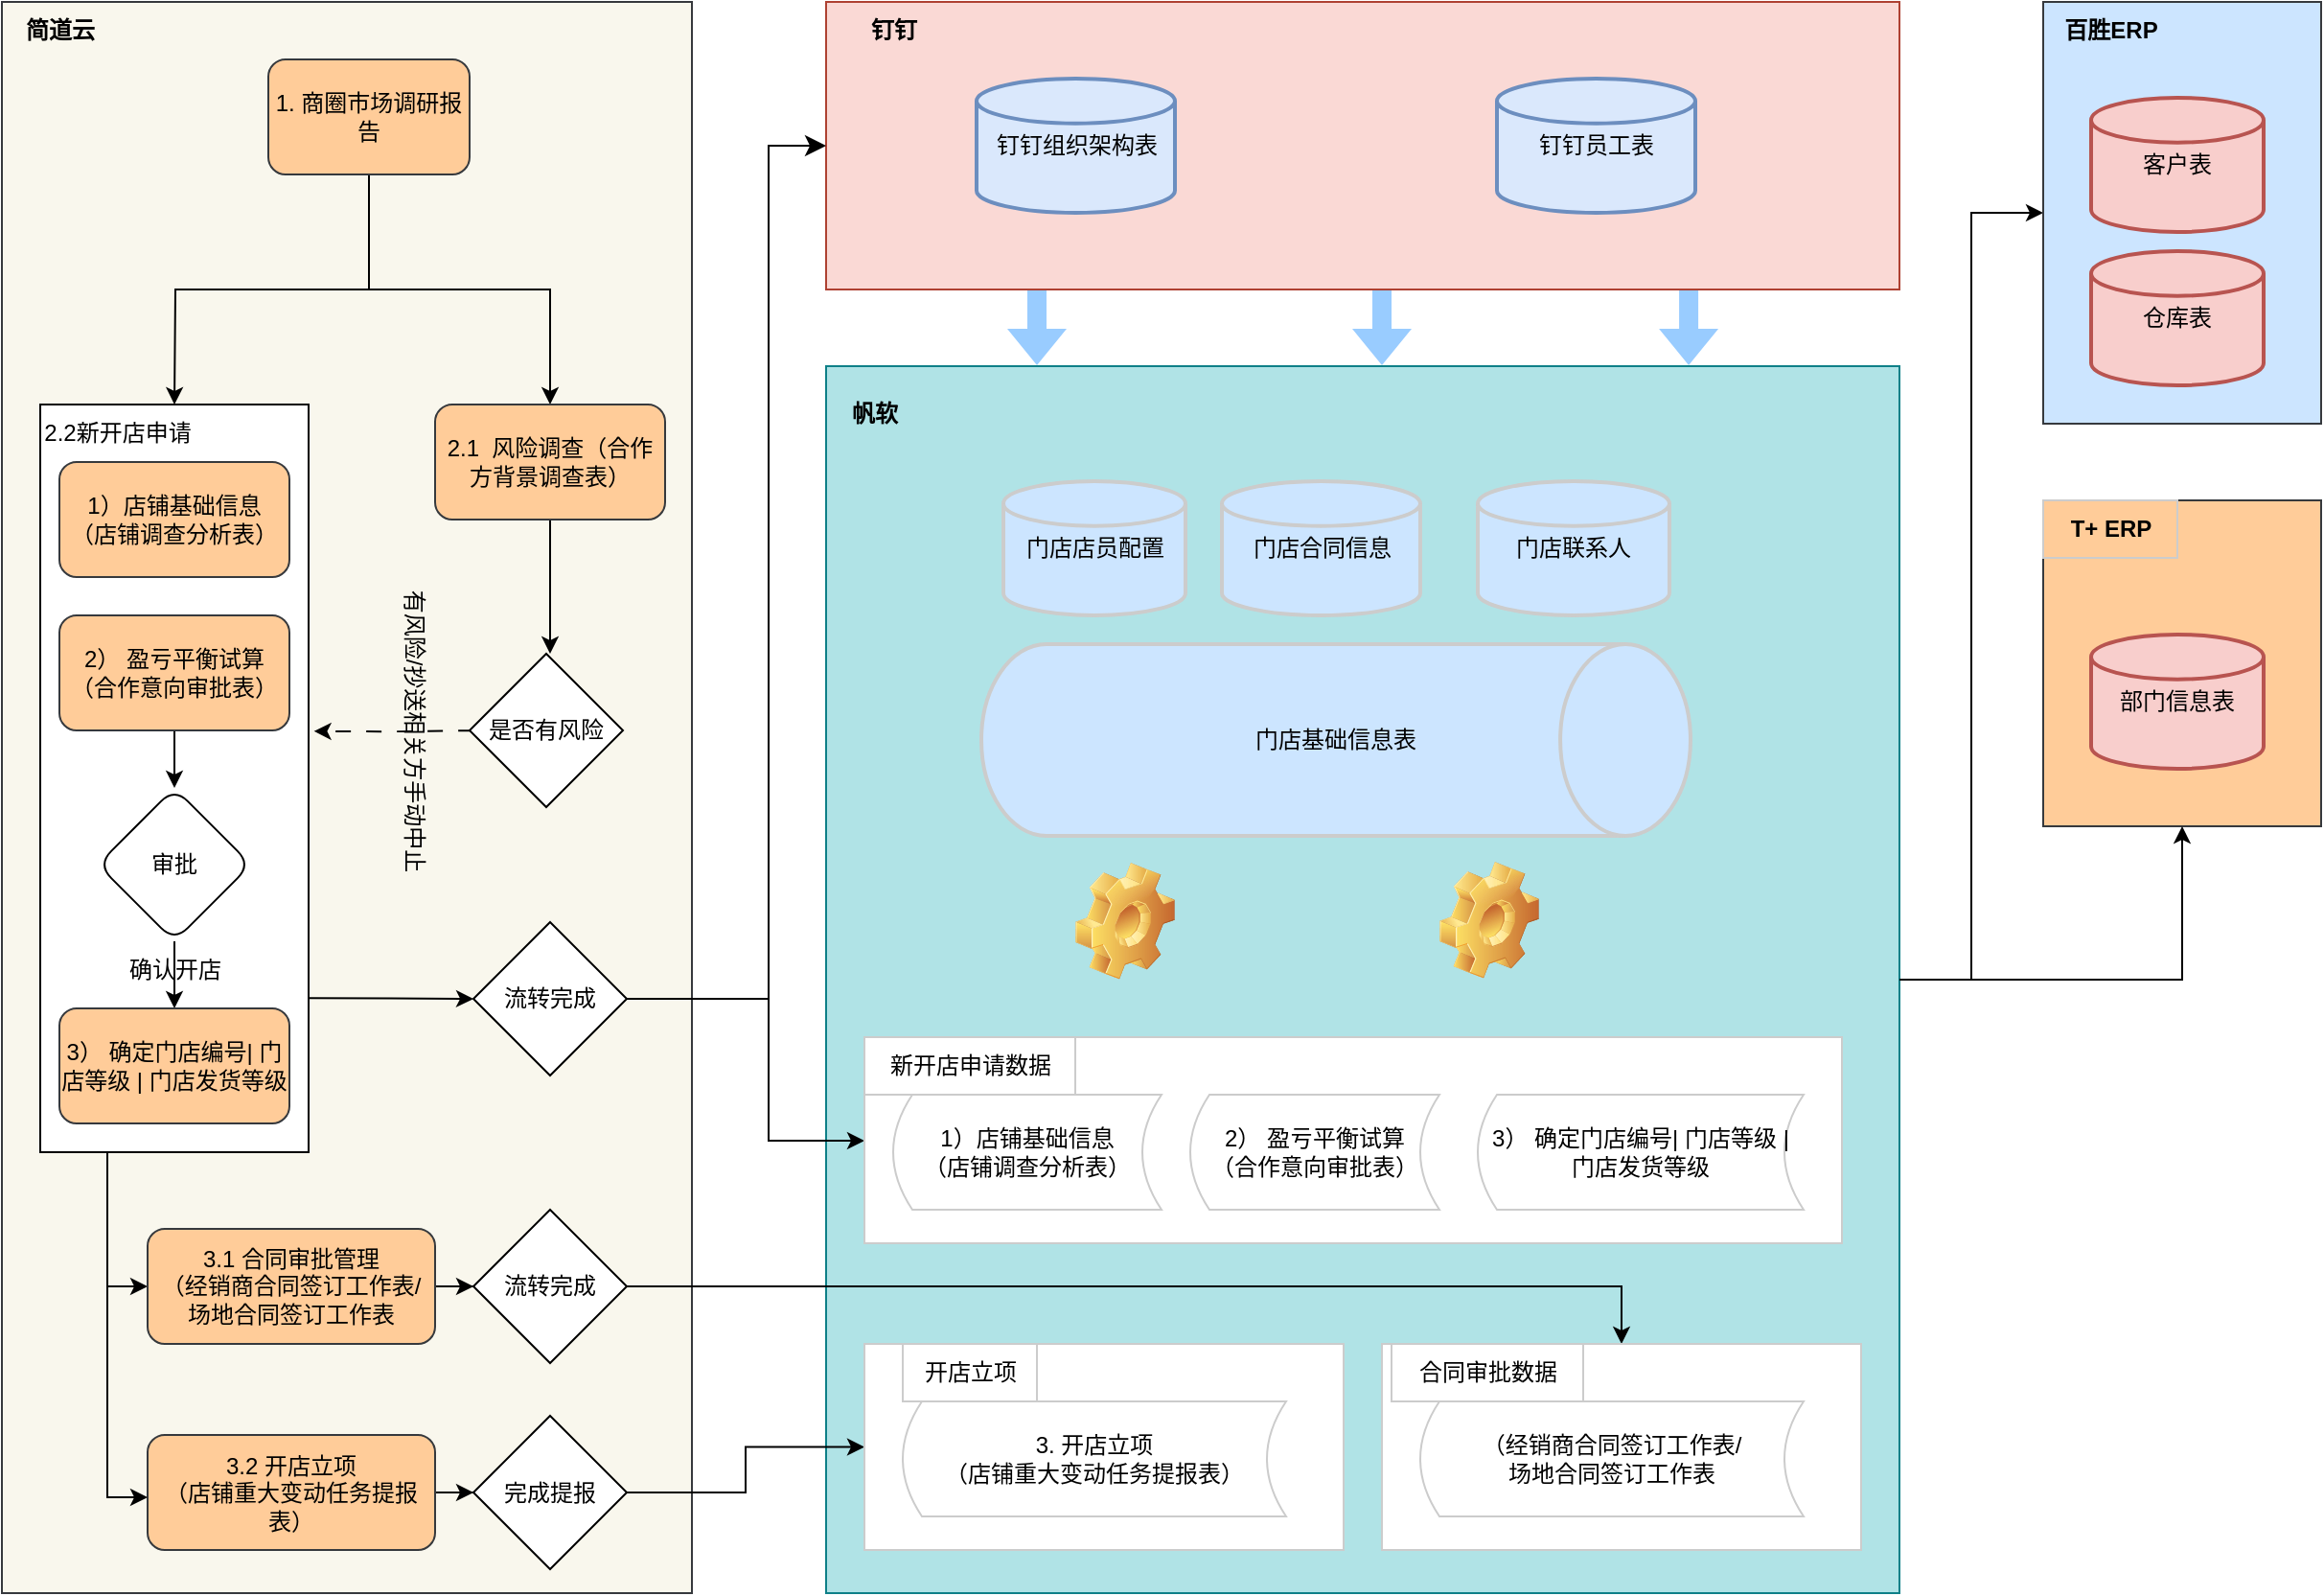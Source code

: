 <mxfile version="24.4.13" type="github">
  <diagram name="Page-1" id="SlPPZgfnaXLjOwniqgNr">
    <mxGraphModel dx="1532" dy="888" grid="1" gridSize="10" guides="1" tooltips="1" connect="1" arrows="1" fold="1" page="1" pageScale="1" pageWidth="827" pageHeight="1169" math="0" shadow="0">
      <root>
        <mxCell id="0" />
        <mxCell id="1" parent="0" />
        <mxCell id="0XKQ3m4j26IBJblmZRhE-9" value="" style="rounded=0;whiteSpace=wrap;html=1;fillColor=#f9f7ed;strokeColor=#36393d;" vertex="1" parent="1">
          <mxGeometry width="360" height="830" as="geometry" />
        </mxCell>
        <mxCell id="0XKQ3m4j26IBJblmZRhE-10" value="简道云" style="text;html=1;align=center;verticalAlign=middle;resizable=0;points=[];autosize=1;strokeColor=none;fillColor=none;fontStyle=1" vertex="1" parent="1">
          <mxGeometry width="60" height="30" as="geometry" />
        </mxCell>
        <mxCell id="0XKQ3m4j26IBJblmZRhE-28" value="" style="edgeStyle=orthogonalEdgeStyle;rounded=0;orthogonalLoop=1;jettySize=auto;html=1;exitX=0.5;exitY=1;exitDx=0;exitDy=0;" edge="1" parent="1" source="0XKQ3m4j26IBJblmZRhE-12" target="0XKQ3m4j26IBJblmZRhE-14">
          <mxGeometry relative="1" as="geometry">
            <mxPoint x="285" y="90" as="targetPoint" />
          </mxGeometry>
        </mxCell>
        <mxCell id="0XKQ3m4j26IBJblmZRhE-29" value="" style="edgeStyle=orthogonalEdgeStyle;rounded=0;orthogonalLoop=1;jettySize=auto;html=1;exitX=0.5;exitY=1;exitDx=0;exitDy=0;" edge="1" parent="1" source="0XKQ3m4j26IBJblmZRhE-12">
          <mxGeometry relative="1" as="geometry">
            <mxPoint x="90" y="210" as="targetPoint" />
          </mxGeometry>
        </mxCell>
        <mxCell id="0XKQ3m4j26IBJblmZRhE-12" value="1. 商圈市场调研报告" style="rounded=1;whiteSpace=wrap;html=1;fillColor=#ffcc99;strokeColor=#36393d;" vertex="1" parent="1">
          <mxGeometry x="139" y="30" width="105" height="60" as="geometry" />
        </mxCell>
        <mxCell id="0XKQ3m4j26IBJblmZRhE-42" value="" style="edgeStyle=orthogonalEdgeStyle;rounded=0;orthogonalLoop=1;jettySize=auto;html=1;" edge="1" parent="1" source="0XKQ3m4j26IBJblmZRhE-14">
          <mxGeometry relative="1" as="geometry">
            <mxPoint x="286" y="340" as="targetPoint" />
          </mxGeometry>
        </mxCell>
        <mxCell id="0XKQ3m4j26IBJblmZRhE-14" value="2.1&amp;nbsp; 风险调查（合作方背景调查表）" style="rounded=1;whiteSpace=wrap;html=1;fillColor=#ffcc99;strokeColor=#36393d;" vertex="1" parent="1">
          <mxGeometry x="226" y="210" width="120" height="60" as="geometry" />
        </mxCell>
        <mxCell id="0XKQ3m4j26IBJblmZRhE-15" value="" style="edgeStyle=orthogonalEdgeStyle;rounded=0;orthogonalLoop=1;jettySize=auto;html=1;" edge="1" parent="1">
          <mxGeometry relative="1" as="geometry">
            <mxPoint x="90.0" y="270" as="sourcePoint" />
          </mxGeometry>
        </mxCell>
        <mxCell id="0XKQ3m4j26IBJblmZRhE-119" value="" style="edgeStyle=orthogonalEdgeStyle;rounded=0;orthogonalLoop=1;jettySize=auto;html=1;" edge="1" parent="1" source="0XKQ3m4j26IBJblmZRhE-20" target="0XKQ3m4j26IBJblmZRhE-22">
          <mxGeometry relative="1" as="geometry">
            <mxPoint x="1070.0" y="510" as="targetPoint" />
          </mxGeometry>
        </mxCell>
        <mxCell id="0XKQ3m4j26IBJblmZRhE-20" value="" style="rounded=0;whiteSpace=wrap;html=1;fillColor=#b0e3e6;strokeColor=#0e8088;" vertex="1" parent="1">
          <mxGeometry x="430" y="190" width="560" height="640" as="geometry" />
        </mxCell>
        <mxCell id="0XKQ3m4j26IBJblmZRhE-21" value="帆软" style="text;html=1;align=center;verticalAlign=middle;resizable=0;points=[];autosize=1;strokeColor=none;fillColor=none;fontStyle=1" vertex="1" parent="1">
          <mxGeometry x="430" y="200" width="50" height="30" as="geometry" />
        </mxCell>
        <mxCell id="0XKQ3m4j26IBJblmZRhE-22" value="" style="rounded=0;whiteSpace=wrap;html=1;fillColor=#cce5ff;strokeColor=#36393d;" vertex="1" parent="1">
          <mxGeometry x="1065" width="145" height="220" as="geometry" />
        </mxCell>
        <mxCell id="0XKQ3m4j26IBJblmZRhE-23" value="百胜ERP" style="text;html=1;align=center;verticalAlign=middle;resizable=0;points=[];autosize=1;strokeColor=none;fillColor=none;fontStyle=1" vertex="1" parent="1">
          <mxGeometry x="1065" width="70" height="30" as="geometry" />
        </mxCell>
        <mxCell id="0XKQ3m4j26IBJblmZRhE-24" value="" style="rounded=0;whiteSpace=wrap;html=1;strokeColor=#36393d;fillColor=#ffcc99;" vertex="1" parent="1">
          <mxGeometry x="1065" y="260" width="145" height="170" as="geometry" />
        </mxCell>
        <mxCell id="0XKQ3m4j26IBJblmZRhE-25" value="T+ ERP" style="text;html=1;align=center;verticalAlign=middle;resizable=0;points=[];autosize=1;strokeColor=#CCCCCC;fillColor=none;fontStyle=1" vertex="1" parent="1">
          <mxGeometry x="1065" y="260" width="70" height="30" as="geometry" />
        </mxCell>
        <mxCell id="0XKQ3m4j26IBJblmZRhE-48" value="" style="edgeStyle=orthogonalEdgeStyle;rounded=0;orthogonalLoop=1;jettySize=auto;html=1;entryX=0;entryY=0.5;entryDx=0;entryDy=0;exitX=0.25;exitY=1;exitDx=0;exitDy=0;" edge="1" parent="1" source="0XKQ3m4j26IBJblmZRhE-30" target="0XKQ3m4j26IBJblmZRhE-77">
          <mxGeometry relative="1" as="geometry">
            <mxPoint x="40" y="700" as="targetPoint" />
          </mxGeometry>
        </mxCell>
        <mxCell id="0XKQ3m4j26IBJblmZRhE-52" style="edgeStyle=orthogonalEdgeStyle;rounded=0;orthogonalLoop=1;jettySize=auto;html=1;exitX=1.002;exitY=0.794;exitDx=0;exitDy=0;entryX=0;entryY=0.5;entryDx=0;entryDy=0;exitPerimeter=0;" edge="1" parent="1" source="0XKQ3m4j26IBJblmZRhE-30">
          <mxGeometry relative="1" as="geometry">
            <mxPoint x="246" y="520" as="targetPoint" />
          </mxGeometry>
        </mxCell>
        <mxCell id="0XKQ3m4j26IBJblmZRhE-30" value="" style="html=1;whiteSpace=wrap;" vertex="1" parent="1">
          <mxGeometry x="20" y="210" width="140" height="390" as="geometry" />
        </mxCell>
        <mxCell id="0XKQ3m4j26IBJblmZRhE-31" value="1）店铺基础信息&lt;div&gt;（店铺调查分析表）&lt;/div&gt;" style="rounded=1;whiteSpace=wrap;html=1;fillColor=#ffcc99;strokeColor=#36393d;" vertex="1" parent="1">
          <mxGeometry x="30" y="240" width="120" height="60" as="geometry" />
        </mxCell>
        <mxCell id="0XKQ3m4j26IBJblmZRhE-37" value="" style="edgeStyle=orthogonalEdgeStyle;rounded=0;orthogonalLoop=1;jettySize=auto;html=1;" edge="1" parent="1" source="0XKQ3m4j26IBJblmZRhE-32" target="0XKQ3m4j26IBJblmZRhE-36">
          <mxGeometry relative="1" as="geometry" />
        </mxCell>
        <mxCell id="0XKQ3m4j26IBJblmZRhE-32" value="2） 盈亏平衡试算&lt;br&gt;（合作意向审批表）" style="rounded=1;whiteSpace=wrap;html=1;fillColor=#ffcc99;strokeColor=#36393d;" vertex="1" parent="1">
          <mxGeometry x="30" y="320" width="120" height="60" as="geometry" />
        </mxCell>
        <mxCell id="0XKQ3m4j26IBJblmZRhE-34" value="2.2新开店申请" style="text;html=1;align=center;verticalAlign=middle;resizable=0;points=[];autosize=1;strokeColor=none;fillColor=none;" vertex="1" parent="1">
          <mxGeometry x="10" y="210" width="100" height="30" as="geometry" />
        </mxCell>
        <mxCell id="0XKQ3m4j26IBJblmZRhE-39" value="" style="edgeStyle=orthogonalEdgeStyle;rounded=0;orthogonalLoop=1;jettySize=auto;html=1;" edge="1" parent="1" source="0XKQ3m4j26IBJblmZRhE-36" target="0XKQ3m4j26IBJblmZRhE-38">
          <mxGeometry relative="1" as="geometry" />
        </mxCell>
        <mxCell id="0XKQ3m4j26IBJblmZRhE-36" value="审批" style="rhombus;whiteSpace=wrap;html=1;rounded=1;" vertex="1" parent="1">
          <mxGeometry x="50" y="410" width="80" height="80" as="geometry" />
        </mxCell>
        <mxCell id="0XKQ3m4j26IBJblmZRhE-38" value="3） 确定门店编号| 门店等级 | 门店发货等级" style="rounded=1;whiteSpace=wrap;html=1;fillColor=#ffcc99;strokeColor=#36393d;" vertex="1" parent="1">
          <mxGeometry x="30" y="525" width="120" height="60" as="geometry" />
        </mxCell>
        <mxCell id="0XKQ3m4j26IBJblmZRhE-40" value="确认开店" style="text;html=1;align=center;verticalAlign=middle;resizable=0;points=[];autosize=1;strokeColor=none;fillColor=none;" vertex="1" parent="1">
          <mxGeometry x="55" y="490" width="70" height="30" as="geometry" />
        </mxCell>
        <mxCell id="0XKQ3m4j26IBJblmZRhE-44" value="" style="edgeStyle=orthogonalEdgeStyle;rounded=0;orthogonalLoop=1;jettySize=auto;html=1;entryX=1.02;entryY=0.437;entryDx=0;entryDy=0;entryPerimeter=0;dashed=1;dashPattern=8 8;" edge="1" parent="1" target="0XKQ3m4j26IBJblmZRhE-30">
          <mxGeometry relative="1" as="geometry">
            <mxPoint x="246.067" y="380.067" as="sourcePoint" />
            <mxPoint x="240" y="510" as="targetPoint" />
          </mxGeometry>
        </mxCell>
        <mxCell id="0XKQ3m4j26IBJblmZRhE-45" value="有风险/抄送相关方手动中止" style="text;html=1;align=center;verticalAlign=middle;resizable=0;points=[];autosize=1;strokeColor=none;fillColor=none;rotation=90;" vertex="1" parent="1">
          <mxGeometry x="130" y="365" width="170" height="30" as="geometry" />
        </mxCell>
        <mxCell id="0XKQ3m4j26IBJblmZRhE-50" value="" style="edgeStyle=orthogonalEdgeStyle;rounded=0;orthogonalLoop=1;jettySize=auto;html=1;exitX=1;exitY=0.5;exitDx=0;exitDy=0;" edge="1" parent="1" source="0XKQ3m4j26IBJblmZRhE-53" target="0XKQ3m4j26IBJblmZRhE-49">
          <mxGeometry relative="1" as="geometry">
            <mxPoint x="160" y="700" as="sourcePoint" />
          </mxGeometry>
        </mxCell>
        <mxCell id="0XKQ3m4j26IBJblmZRhE-113" value="" style="edgeStyle=orthogonalEdgeStyle;rounded=0;orthogonalLoop=1;jettySize=auto;html=1;" edge="1" parent="1" source="0XKQ3m4j26IBJblmZRhE-49" target="0XKQ3m4j26IBJblmZRhE-71">
          <mxGeometry relative="1" as="geometry" />
        </mxCell>
        <mxCell id="0XKQ3m4j26IBJblmZRhE-49" value="完成提报" style="rhombus;whiteSpace=wrap;html=1;rounded=0;" vertex="1" parent="1">
          <mxGeometry x="246" y="737.5" width="80" height="80" as="geometry" />
        </mxCell>
        <mxCell id="0XKQ3m4j26IBJblmZRhE-53" value="3.2 开店立项&lt;div&gt;（店铺重大变动任务提报表）&lt;/div&gt;" style="rounded=1;whiteSpace=wrap;html=1;fillColor=#ffcc99;strokeColor=#36393d;" vertex="1" parent="1">
          <mxGeometry x="76" y="747.5" width="150" height="60" as="geometry" />
        </mxCell>
        <mxCell id="0XKQ3m4j26IBJblmZRhE-114" value="" style="edgeStyle=orthogonalEdgeStyle;rounded=0;orthogonalLoop=1;jettySize=auto;html=1;" edge="1" parent="1" source="0XKQ3m4j26IBJblmZRhE-54" target="0XKQ3m4j26IBJblmZRhE-66">
          <mxGeometry relative="1" as="geometry">
            <Array as="points">
              <mxPoint x="400" y="520" />
              <mxPoint x="400" y="594" />
            </Array>
          </mxGeometry>
        </mxCell>
        <mxCell id="0XKQ3m4j26IBJblmZRhE-54" value="流转完成" style="rhombus;whiteSpace=wrap;html=1;rounded=0;" vertex="1" parent="1">
          <mxGeometry x="246" y="480" width="80" height="80" as="geometry" />
        </mxCell>
        <mxCell id="0XKQ3m4j26IBJblmZRhE-56" value="是否有风险" style="rhombus;whiteSpace=wrap;html=1;rounded=0;" vertex="1" parent="1">
          <mxGeometry x="244" y="340" width="80" height="80" as="geometry" />
        </mxCell>
        <mxCell id="0XKQ3m4j26IBJblmZRhE-66" value="" style="html=1;whiteSpace=wrap;strokeColor=#CCCCCC;" vertex="1" parent="1">
          <mxGeometry x="450" y="540" width="510" height="107.5" as="geometry" />
        </mxCell>
        <mxCell id="0XKQ3m4j26IBJblmZRhE-67" value="新开店申请数据" style="text;html=1;align=center;verticalAlign=middle;resizable=0;points=[];autosize=1;strokeColor=#CCCCCC;fillColor=none;" vertex="1" parent="1">
          <mxGeometry x="450" y="540" width="110" height="30" as="geometry" />
        </mxCell>
        <mxCell id="0XKQ3m4j26IBJblmZRhE-68" value="1）店铺基础信息&lt;div&gt;（店铺调查分析表）&lt;/div&gt;" style="shape=dataStorage;whiteSpace=wrap;html=1;fixedSize=1;size=10;strokeColor=#CCCCCC;" vertex="1" parent="1">
          <mxGeometry x="465" y="570" width="140" height="60" as="geometry" />
        </mxCell>
        <mxCell id="0XKQ3m4j26IBJblmZRhE-69" value="2） 盈亏平衡试算&lt;br&gt;（合作意向审批表）" style="shape=dataStorage;whiteSpace=wrap;html=1;fixedSize=1;size=10;strokeColor=#CCCCCC;" vertex="1" parent="1">
          <mxGeometry x="620" y="570" width="130" height="60" as="geometry" />
        </mxCell>
        <mxCell id="0XKQ3m4j26IBJblmZRhE-70" value="3） 确定门店编号| 门店等级 | 门店发货等级" style="shape=dataStorage;whiteSpace=wrap;html=1;fixedSize=1;size=10;strokeColor=#CCCCCC;" vertex="1" parent="1">
          <mxGeometry x="770" y="570" width="170" height="60" as="geometry" />
        </mxCell>
        <mxCell id="0XKQ3m4j26IBJblmZRhE-71" value="" style="html=1;whiteSpace=wrap;strokeColor=#CCCCCC;" vertex="1" parent="1">
          <mxGeometry x="450" y="700" width="250" height="107.5" as="geometry" />
        </mxCell>
        <mxCell id="0XKQ3m4j26IBJblmZRhE-72" value="开店立项" style="text;html=1;align=center;verticalAlign=middle;resizable=0;points=[];autosize=1;strokeColor=#CCCCCC;fillColor=none;" vertex="1" parent="1">
          <mxGeometry x="470" y="700" width="70" height="30" as="geometry" />
        </mxCell>
        <mxCell id="0XKQ3m4j26IBJblmZRhE-73" value="3. 开店立项&lt;div&gt;（店铺重大变动任务提报表）&lt;/div&gt;" style="shape=dataStorage;whiteSpace=wrap;html=1;fixedSize=1;size=10;strokeColor=#CCCCCC;" vertex="1" parent="1">
          <mxGeometry x="470" y="730" width="200" height="60" as="geometry" />
        </mxCell>
        <mxCell id="0XKQ3m4j26IBJblmZRhE-74" value="" style="shape=image;html=1;verticalLabelPosition=bottom;verticalAlign=top;imageAspect=1;aspect=fixed;image=img/clipart/Gear_128x128.png;strokeColor=#CCCCCC;" vertex="1" parent="1">
          <mxGeometry x="560" y="449" width="52" height="61" as="geometry" />
        </mxCell>
        <mxCell id="0XKQ3m4j26IBJblmZRhE-75" value="" style="shape=image;html=1;verticalLabelPosition=bottom;verticalAlign=top;imageAspect=1;aspect=fixed;image=img/clipart/Gear_128x128.png;strokeColor=#CCCCCC;" vertex="1" parent="1">
          <mxGeometry x="750" y="448.5" width="52" height="61" as="geometry" />
        </mxCell>
        <mxCell id="0XKQ3m4j26IBJblmZRhE-82" value="" style="edgeStyle=orthogonalEdgeStyle;rounded=0;orthogonalLoop=1;jettySize=auto;html=1;" edge="1" parent="1" source="0XKQ3m4j26IBJblmZRhE-77" target="0XKQ3m4j26IBJblmZRhE-79">
          <mxGeometry relative="1" as="geometry" />
        </mxCell>
        <mxCell id="0XKQ3m4j26IBJblmZRhE-77" value="3.1 合同审批管理&lt;br&gt;&lt;div&gt;（经销商合同签订工作表/&lt;/div&gt;&lt;div&gt;场地合同签订工作表&lt;/div&gt;" style="rounded=1;whiteSpace=wrap;html=1;fillColor=#ffcc99;strokeColor=#36393d;" vertex="1" parent="1">
          <mxGeometry x="76" y="640" width="150" height="60" as="geometry" />
        </mxCell>
        <mxCell id="0XKQ3m4j26IBJblmZRhE-112" value="" style="edgeStyle=orthogonalEdgeStyle;rounded=0;orthogonalLoop=1;jettySize=auto;html=1;entryX=0.5;entryY=0;entryDx=0;entryDy=0;" edge="1" parent="1" source="0XKQ3m4j26IBJblmZRhE-79" target="0XKQ3m4j26IBJblmZRhE-86">
          <mxGeometry relative="1" as="geometry" />
        </mxCell>
        <mxCell id="0XKQ3m4j26IBJblmZRhE-79" value="流转完成" style="rhombus;whiteSpace=wrap;html=1;rounded=0;" vertex="1" parent="1">
          <mxGeometry x="246" y="630" width="80" height="80" as="geometry" />
        </mxCell>
        <mxCell id="0XKQ3m4j26IBJblmZRhE-80" value="" style="edgeStyle=orthogonalEdgeStyle;rounded=0;orthogonalLoop=1;jettySize=auto;html=1;exitX=0.25;exitY=1;exitDx=0;exitDy=0;" edge="1" parent="1" source="0XKQ3m4j26IBJblmZRhE-30" target="0XKQ3m4j26IBJblmZRhE-53">
          <mxGeometry relative="1" as="geometry">
            <mxPoint x="100" y="610" as="sourcePoint" />
            <mxPoint x="130" y="680" as="targetPoint" />
            <Array as="points">
              <mxPoint x="55" y="780" />
            </Array>
          </mxGeometry>
        </mxCell>
        <mxCell id="0XKQ3m4j26IBJblmZRhE-86" value="" style="html=1;whiteSpace=wrap;strokeColor=#CCCCCC;" vertex="1" parent="1">
          <mxGeometry x="720" y="700" width="250" height="107.5" as="geometry" />
        </mxCell>
        <mxCell id="0XKQ3m4j26IBJblmZRhE-87" value="合同审批数据" style="text;html=1;align=center;verticalAlign=middle;resizable=0;points=[];autosize=1;strokeColor=#CCCCCC;fillColor=none;" vertex="1" parent="1">
          <mxGeometry x="725" y="700" width="100" height="30" as="geometry" />
        </mxCell>
        <mxCell id="0XKQ3m4j26IBJblmZRhE-88" value="&lt;div&gt;（经销商合同签订工作表/&lt;/div&gt;&lt;div&gt;场地合同签订工作表&lt;/div&gt;" style="shape=dataStorage;whiteSpace=wrap;html=1;fixedSize=1;size=10;strokeColor=#CCCCCC;" vertex="1" parent="1">
          <mxGeometry x="740" y="730" width="200" height="60" as="geometry" />
        </mxCell>
        <mxCell id="0XKQ3m4j26IBJblmZRhE-89" value="门店合同信息" style="strokeWidth=2;html=1;shape=mxgraph.flowchart.database;whiteSpace=wrap;fillColor=#cce5ff;strokeColor=#CCCCCC;" vertex="1" parent="1">
          <mxGeometry x="636.5" y="250" width="103.5" height="70" as="geometry" />
        </mxCell>
        <mxCell id="0XKQ3m4j26IBJblmZRhE-90" value="门店店员配置" style="strokeWidth=2;html=1;shape=mxgraph.flowchart.database;whiteSpace=wrap;fillColor=#cce5ff;strokeColor=#CCCCCC;" vertex="1" parent="1">
          <mxGeometry x="522.5" y="250" width="95" height="70" as="geometry" />
        </mxCell>
        <mxCell id="0XKQ3m4j26IBJblmZRhE-92" value="门店基础信息表" style="strokeWidth=2;html=1;shape=mxgraph.flowchart.direct_data;whiteSpace=wrap;fillColor=#cce5ff;strokeColor=#CCCCCC;" vertex="1" parent="1">
          <mxGeometry x="511" y="335" width="370" height="100" as="geometry" />
        </mxCell>
        <mxCell id="0XKQ3m4j26IBJblmZRhE-93" value="门店联系人" style="strokeWidth=2;html=1;shape=mxgraph.flowchart.database;whiteSpace=wrap;fillColor=#cce5ff;strokeColor=#CCCCCC;" vertex="1" parent="1">
          <mxGeometry x="770" y="250" width="100" height="70" as="geometry" />
        </mxCell>
        <mxCell id="0XKQ3m4j26IBJblmZRhE-96" value="" style="rounded=0;whiteSpace=wrap;html=1;fillColor=#fad9d5;strokeColor=#ae4132;" vertex="1" parent="1">
          <mxGeometry x="430" width="560" height="150" as="geometry" />
        </mxCell>
        <mxCell id="0XKQ3m4j26IBJblmZRhE-97" value="钉钉" style="text;html=1;align=center;verticalAlign=middle;resizable=0;points=[];autosize=1;strokeColor=none;fillColor=none;fontStyle=1" vertex="1" parent="1">
          <mxGeometry x="440" width="50" height="30" as="geometry" />
        </mxCell>
        <mxCell id="0XKQ3m4j26IBJblmZRhE-100" value="钉钉组织架构表" style="strokeWidth=2;html=1;shape=mxgraph.flowchart.database;whiteSpace=wrap;fillColor=#dae8fc;strokeColor=#6c8ebf;" vertex="1" parent="1">
          <mxGeometry x="508.5" y="40" width="103.5" height="70" as="geometry" />
        </mxCell>
        <mxCell id="0XKQ3m4j26IBJblmZRhE-102" value="钉钉员工表" style="strokeWidth=2;html=1;shape=mxgraph.flowchart.database;whiteSpace=wrap;fillColor=#dae8fc;strokeColor=#6c8ebf;" vertex="1" parent="1">
          <mxGeometry x="780" y="40" width="103.5" height="70" as="geometry" />
        </mxCell>
        <mxCell id="0XKQ3m4j26IBJblmZRhE-103" value="" style="edgeStyle=elbowEdgeStyle;elbow=horizontal;endArrow=classic;html=1;curved=0;rounded=0;endSize=8;startSize=8;exitX=1;exitY=0.5;exitDx=0;exitDy=0;" edge="1" parent="1" source="0XKQ3m4j26IBJblmZRhE-54" target="0XKQ3m4j26IBJblmZRhE-96">
          <mxGeometry width="50" height="50" relative="1" as="geometry">
            <mxPoint x="330" y="520" as="sourcePoint" />
            <mxPoint x="370" y="470" as="targetPoint" />
            <Array as="points">
              <mxPoint x="400" y="300" />
            </Array>
          </mxGeometry>
        </mxCell>
        <mxCell id="0XKQ3m4j26IBJblmZRhE-105" value="部门信息表" style="strokeWidth=2;html=1;shape=mxgraph.flowchart.database;whiteSpace=wrap;strokeColor=#b85450;fillColor=#f8cecc;" vertex="1" parent="1">
          <mxGeometry x="1090" y="330" width="90" height="70" as="geometry" />
        </mxCell>
        <mxCell id="0XKQ3m4j26IBJblmZRhE-106" value="客户表" style="strokeWidth=2;html=1;shape=mxgraph.flowchart.database;whiteSpace=wrap;strokeColor=#b85450;fillColor=#f8cecc;" vertex="1" parent="1">
          <mxGeometry x="1090" y="50" width="90" height="70" as="geometry" />
        </mxCell>
        <mxCell id="0XKQ3m4j26IBJblmZRhE-107" value="仓库表" style="strokeWidth=2;html=1;shape=mxgraph.flowchart.database;whiteSpace=wrap;strokeColor=#b85450;fillColor=#f8cecc;" vertex="1" parent="1">
          <mxGeometry x="1090" y="130" width="90" height="70" as="geometry" />
        </mxCell>
        <mxCell id="0XKQ3m4j26IBJblmZRhE-109" value="" style="shape=flexArrow;endArrow=classic;html=1;rounded=0;fillColor=#99CCFF;fillStyle=solid;strokeColor=none;" edge="1" parent="1">
          <mxGeometry width="50" height="50" relative="1" as="geometry">
            <mxPoint x="540" y="150" as="sourcePoint" />
            <mxPoint x="540" y="190" as="targetPoint" />
          </mxGeometry>
        </mxCell>
        <mxCell id="0XKQ3m4j26IBJblmZRhE-110" value="" style="shape=flexArrow;endArrow=classic;html=1;rounded=0;fillColor=#99CCFF;fillStyle=solid;strokeColor=none;" edge="1" parent="1">
          <mxGeometry width="50" height="50" relative="1" as="geometry">
            <mxPoint x="720" y="150" as="sourcePoint" />
            <mxPoint x="720" y="190" as="targetPoint" />
          </mxGeometry>
        </mxCell>
        <mxCell id="0XKQ3m4j26IBJblmZRhE-111" value="" style="shape=flexArrow;endArrow=classic;html=1;rounded=0;fillColor=#99CCFF;fillStyle=solid;strokeColor=none;" edge="1" parent="1">
          <mxGeometry width="50" height="50" relative="1" as="geometry">
            <mxPoint x="880.05" y="150" as="sourcePoint" />
            <mxPoint x="880.05" y="190" as="targetPoint" />
          </mxGeometry>
        </mxCell>
        <mxCell id="0XKQ3m4j26IBJblmZRhE-120" value="" style="edgeStyle=orthogonalEdgeStyle;rounded=0;orthogonalLoop=1;jettySize=auto;html=1;exitX=1;exitY=0.5;exitDx=0;exitDy=0;entryX=0.5;entryY=1;entryDx=0;entryDy=0;" edge="1" parent="1" source="0XKQ3m4j26IBJblmZRhE-20" target="0XKQ3m4j26IBJblmZRhE-24">
          <mxGeometry relative="1" as="geometry">
            <mxPoint x="1000" y="520" as="sourcePoint" />
            <mxPoint x="1075" y="120" as="targetPoint" />
          </mxGeometry>
        </mxCell>
      </root>
    </mxGraphModel>
  </diagram>
</mxfile>
